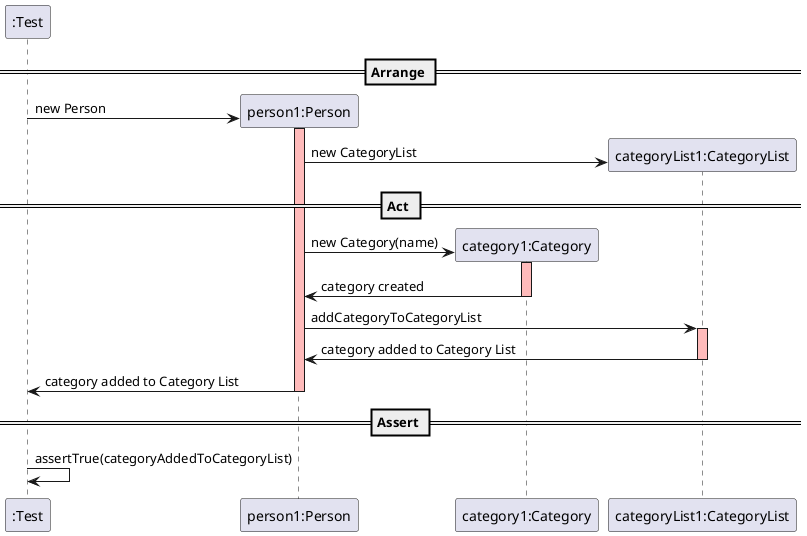 @startuml

create ":Test"

== Arrange ==

create "person1:Person"
":Test" -> "person1:Person" : new Person
activate "person1:Person" #FFBBBB
create "category1:Category"
create "categoryList1:CategoryList"

"person1:Person" -> "categoryList1:CategoryList" : new CategoryList
deactivate "categoryList1:CategoryList"



== Act ==
create "category1:Category"
"person1:Person" -> "category1:Category" : new Category(name)
activate "category1:Category" #FFBBBB
"category1:Category" -> "person1:Person" : category created
deactivate "category1:Category"

"person1:Person" -> "categoryList1:CategoryList" : addCategoryToCategoryList
activate "categoryList1:CategoryList" #FFBBBB
"categoryList1:CategoryList" -> "person1:Person" : category added to Category List
deactivate "categoryList1:CategoryList"
"person1:Person" -> ":Test" : category added to Category List
deactivate "person1:Person"
== Assert ==

":Test" -> ":Test" : assertTrue(categoryAddedToCategoryList)

@enduml

